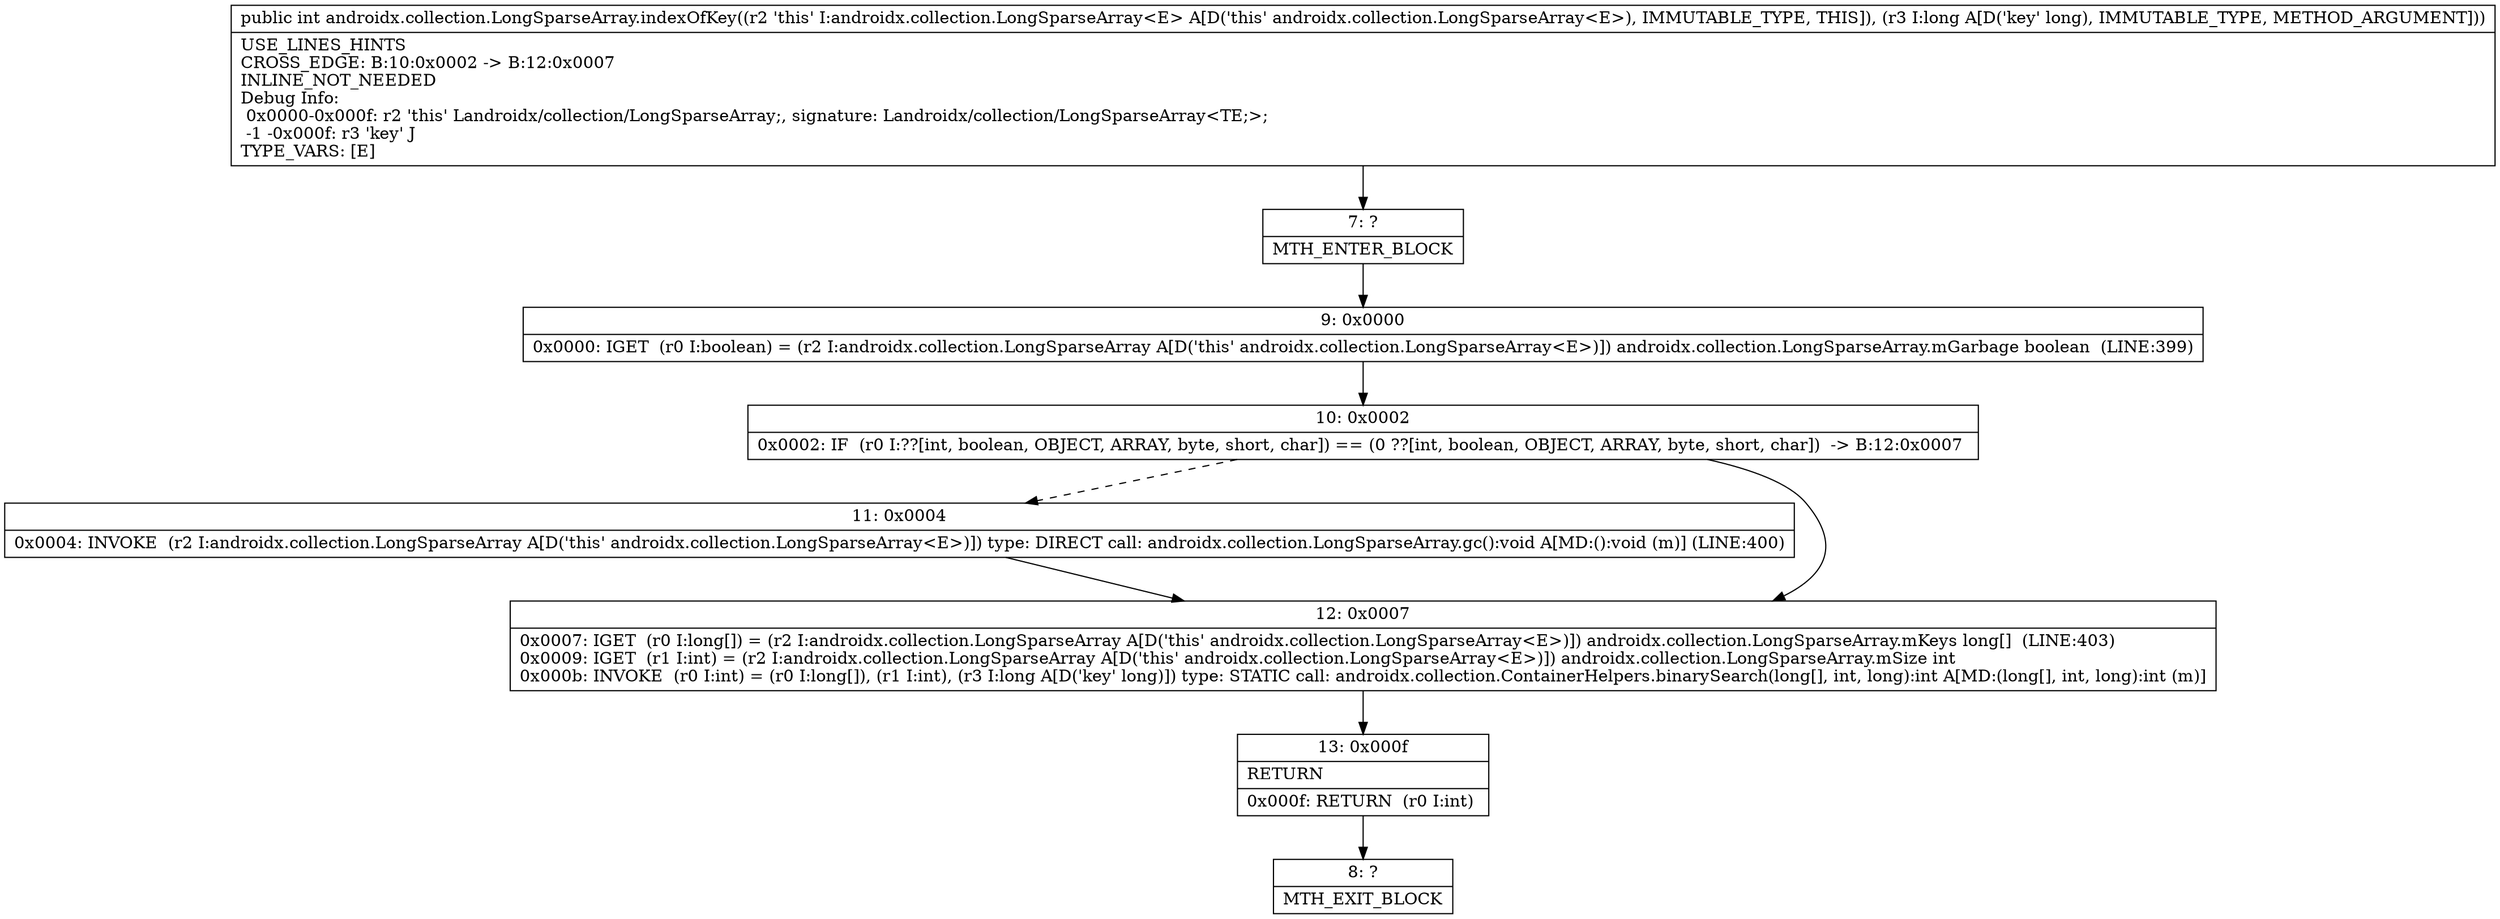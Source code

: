digraph "CFG forandroidx.collection.LongSparseArray.indexOfKey(J)I" {
Node_7 [shape=record,label="{7\:\ ?|MTH_ENTER_BLOCK\l}"];
Node_9 [shape=record,label="{9\:\ 0x0000|0x0000: IGET  (r0 I:boolean) = (r2 I:androidx.collection.LongSparseArray A[D('this' androidx.collection.LongSparseArray\<E\>)]) androidx.collection.LongSparseArray.mGarbage boolean  (LINE:399)\l}"];
Node_10 [shape=record,label="{10\:\ 0x0002|0x0002: IF  (r0 I:??[int, boolean, OBJECT, ARRAY, byte, short, char]) == (0 ??[int, boolean, OBJECT, ARRAY, byte, short, char])  \-\> B:12:0x0007 \l}"];
Node_11 [shape=record,label="{11\:\ 0x0004|0x0004: INVOKE  (r2 I:androidx.collection.LongSparseArray A[D('this' androidx.collection.LongSparseArray\<E\>)]) type: DIRECT call: androidx.collection.LongSparseArray.gc():void A[MD:():void (m)] (LINE:400)\l}"];
Node_12 [shape=record,label="{12\:\ 0x0007|0x0007: IGET  (r0 I:long[]) = (r2 I:androidx.collection.LongSparseArray A[D('this' androidx.collection.LongSparseArray\<E\>)]) androidx.collection.LongSparseArray.mKeys long[]  (LINE:403)\l0x0009: IGET  (r1 I:int) = (r2 I:androidx.collection.LongSparseArray A[D('this' androidx.collection.LongSparseArray\<E\>)]) androidx.collection.LongSparseArray.mSize int \l0x000b: INVOKE  (r0 I:int) = (r0 I:long[]), (r1 I:int), (r3 I:long A[D('key' long)]) type: STATIC call: androidx.collection.ContainerHelpers.binarySearch(long[], int, long):int A[MD:(long[], int, long):int (m)]\l}"];
Node_13 [shape=record,label="{13\:\ 0x000f|RETURN\l|0x000f: RETURN  (r0 I:int) \l}"];
Node_8 [shape=record,label="{8\:\ ?|MTH_EXIT_BLOCK\l}"];
MethodNode[shape=record,label="{public int androidx.collection.LongSparseArray.indexOfKey((r2 'this' I:androidx.collection.LongSparseArray\<E\> A[D('this' androidx.collection.LongSparseArray\<E\>), IMMUTABLE_TYPE, THIS]), (r3 I:long A[D('key' long), IMMUTABLE_TYPE, METHOD_ARGUMENT]))  | USE_LINES_HINTS\lCROSS_EDGE: B:10:0x0002 \-\> B:12:0x0007\lINLINE_NOT_NEEDED\lDebug Info:\l  0x0000\-0x000f: r2 'this' Landroidx\/collection\/LongSparseArray;, signature: Landroidx\/collection\/LongSparseArray\<TE;\>;\l  \-1 \-0x000f: r3 'key' J\lTYPE_VARS: [E]\l}"];
MethodNode -> Node_7;Node_7 -> Node_9;
Node_9 -> Node_10;
Node_10 -> Node_11[style=dashed];
Node_10 -> Node_12;
Node_11 -> Node_12;
Node_12 -> Node_13;
Node_13 -> Node_8;
}

